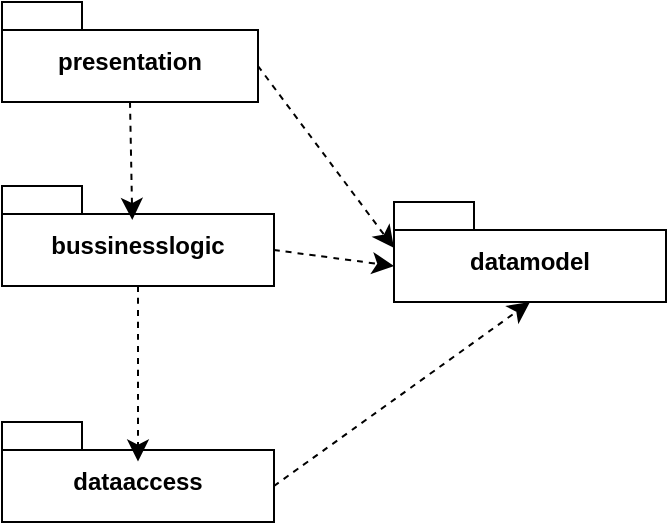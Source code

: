 <mxfile version="26.1.1">
  <diagram name="Page-1" id="myKTHHbxKLjmi70z6qgS">
    <mxGraphModel dx="2295" dy="1518" grid="0" gridSize="10" guides="1" tooltips="1" connect="1" arrows="1" fold="1" page="0" pageScale="1" pageWidth="850" pageHeight="1100" math="0" shadow="0">
      <root>
        <mxCell id="0" />
        <mxCell id="1" parent="0" />
        <mxCell id="1tAaUEBZLfsC7UxeYs46-3" value="presentation" style="shape=folder;fontStyle=1;spacingTop=10;tabWidth=40;tabHeight=14;tabPosition=left;html=1;whiteSpace=wrap;" vertex="1" parent="1">
          <mxGeometry x="-215" y="-34" width="128" height="50" as="geometry" />
        </mxCell>
        <mxCell id="1tAaUEBZLfsC7UxeYs46-4" value="bussinesslogic" style="shape=folder;fontStyle=1;spacingTop=10;tabWidth=40;tabHeight=14;tabPosition=left;html=1;whiteSpace=wrap;" vertex="1" parent="1">
          <mxGeometry x="-215" y="58" width="136" height="50" as="geometry" />
        </mxCell>
        <mxCell id="1tAaUEBZLfsC7UxeYs46-5" value="dataaccess" style="shape=folder;fontStyle=1;spacingTop=10;tabWidth=40;tabHeight=14;tabPosition=left;html=1;whiteSpace=wrap;" vertex="1" parent="1">
          <mxGeometry x="-215" y="176" width="136" height="50" as="geometry" />
        </mxCell>
        <mxCell id="1tAaUEBZLfsC7UxeYs46-6" value="datamodel" style="shape=folder;fontStyle=1;spacingTop=10;tabWidth=40;tabHeight=14;tabPosition=left;html=1;whiteSpace=wrap;" vertex="1" parent="1">
          <mxGeometry x="-19" y="66" width="136" height="50" as="geometry" />
        </mxCell>
        <mxCell id="1tAaUEBZLfsC7UxeYs46-14" style="edgeStyle=none;curved=1;rounded=0;orthogonalLoop=1;jettySize=auto;html=1;exitX=0;exitY=0;exitDx=128;exitDy=32;exitPerimeter=0;entryX=0;entryY=0;entryDx=0;entryDy=23;entryPerimeter=0;fontSize=12;startSize=8;endSize=8;dashed=1;" edge="1" parent="1" source="1tAaUEBZLfsC7UxeYs46-3" target="1tAaUEBZLfsC7UxeYs46-6">
          <mxGeometry relative="1" as="geometry" />
        </mxCell>
        <mxCell id="1tAaUEBZLfsC7UxeYs46-15" style="edgeStyle=none;curved=1;rounded=0;orthogonalLoop=1;jettySize=auto;html=1;exitX=0;exitY=0;exitDx=136;exitDy=32;exitPerimeter=0;entryX=0;entryY=0;entryDx=0;entryDy=32;entryPerimeter=0;fontSize=12;startSize=8;endSize=8;dashed=1;" edge="1" parent="1" source="1tAaUEBZLfsC7UxeYs46-4" target="1tAaUEBZLfsC7UxeYs46-6">
          <mxGeometry relative="1" as="geometry" />
        </mxCell>
        <mxCell id="1tAaUEBZLfsC7UxeYs46-16" style="edgeStyle=none;curved=1;rounded=0;orthogonalLoop=1;jettySize=auto;html=1;exitX=0;exitY=0;exitDx=136;exitDy=32;exitPerimeter=0;entryX=0.5;entryY=1;entryDx=0;entryDy=0;entryPerimeter=0;fontSize=12;startSize=8;endSize=8;dashed=1;" edge="1" parent="1" source="1tAaUEBZLfsC7UxeYs46-5" target="1tAaUEBZLfsC7UxeYs46-6">
          <mxGeometry relative="1" as="geometry" />
        </mxCell>
        <mxCell id="1tAaUEBZLfsC7UxeYs46-17" style="edgeStyle=none;curved=1;rounded=0;orthogonalLoop=1;jettySize=auto;html=1;exitX=0.5;exitY=1;exitDx=0;exitDy=0;exitPerimeter=0;entryX=0.479;entryY=0.34;entryDx=0;entryDy=0;entryPerimeter=0;fontSize=12;startSize=8;endSize=8;dashed=1;" edge="1" parent="1" source="1tAaUEBZLfsC7UxeYs46-3" target="1tAaUEBZLfsC7UxeYs46-4">
          <mxGeometry relative="1" as="geometry" />
        </mxCell>
        <mxCell id="1tAaUEBZLfsC7UxeYs46-18" style="edgeStyle=none;curved=1;rounded=0;orthogonalLoop=1;jettySize=auto;html=1;exitX=0.5;exitY=1;exitDx=0;exitDy=0;exitPerimeter=0;entryX=0.5;entryY=0.396;entryDx=0;entryDy=0;entryPerimeter=0;fontSize=12;startSize=8;endSize=8;dashed=1;" edge="1" parent="1" source="1tAaUEBZLfsC7UxeYs46-4" target="1tAaUEBZLfsC7UxeYs46-5">
          <mxGeometry relative="1" as="geometry" />
        </mxCell>
      </root>
    </mxGraphModel>
  </diagram>
</mxfile>
